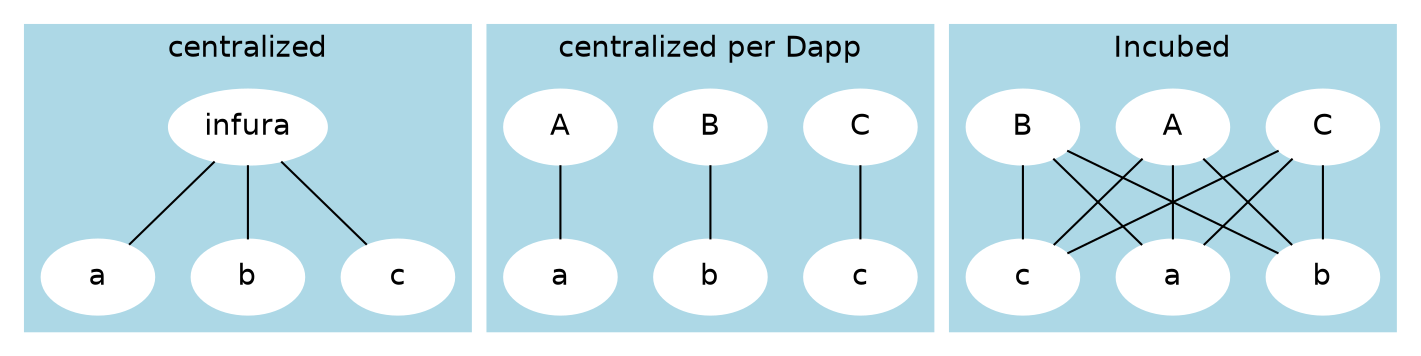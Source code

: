 graph minimal_nonplanar_graphs {
  node [style=filled  fontname="Helvetica"]
 fontname="Helvetica"

subgraph cluster_infura {
  label="centralized"  color=lightblue  style=filled
  node [color=white]

  i[label="infura"]
  __a[label="a"]
  __b[label="b"]
  __c[label="c"]

  i -- __a
  i -- __b
  i -- __c
}

subgraph cluster_1 {
    label="centralized per Dapp"  color=lightblue  style=filled
    node [color=white]
    _C[label="C"]
    _B[label="B"]
    _A[label="A"]
    _c[label="c"]
    _b[label="b"]
    _a[label="a"]

    _C -- _c
    _A -- _a
    _B -- _b
  }


  subgraph cluster_0 {
    label="Incubed"  color=lightblue  style=filled
    node [color=white]
    {A B C} -- {a b c}
  }
}
